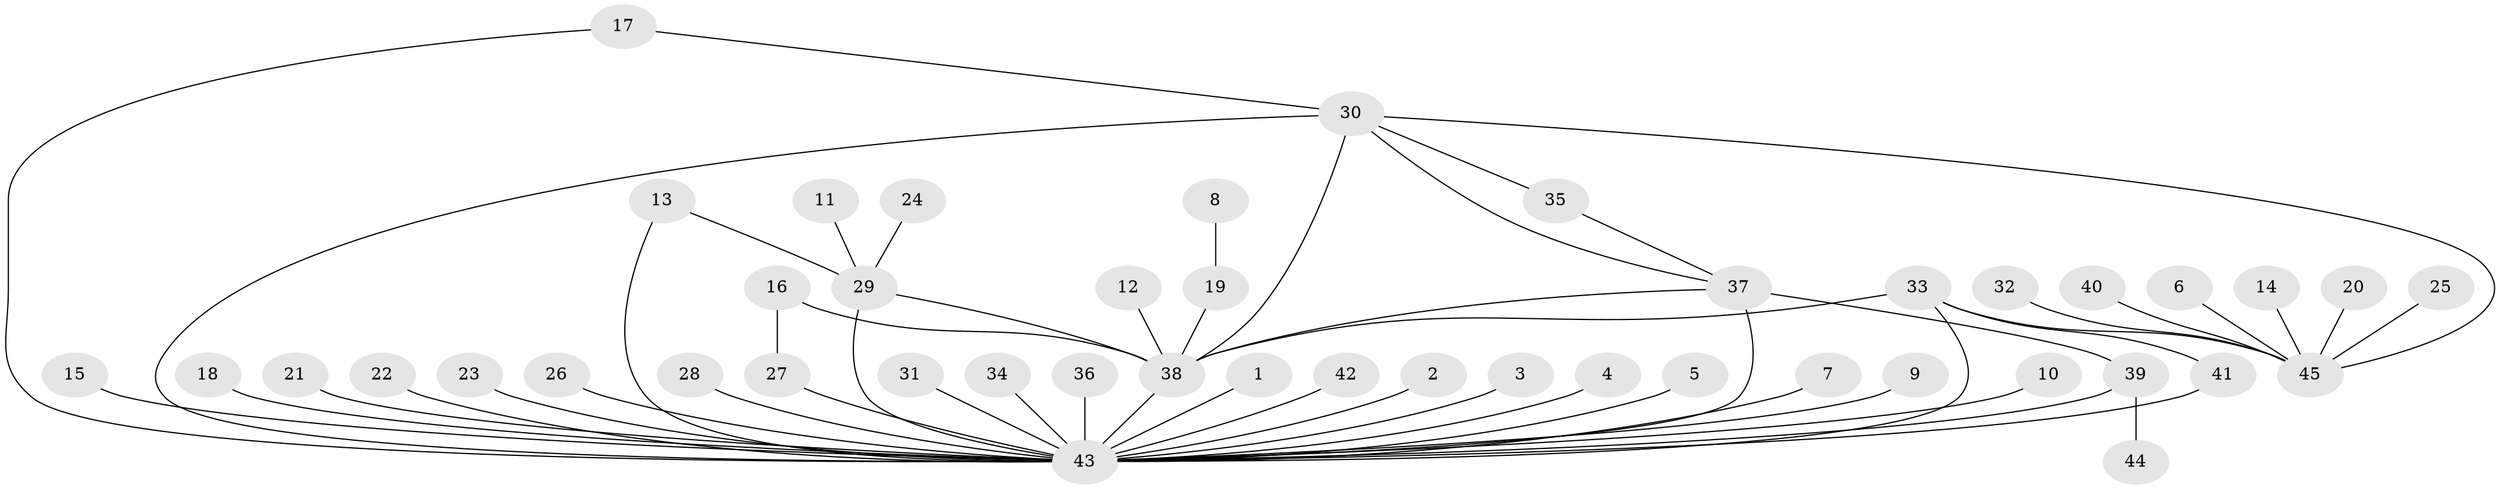 // original degree distribution, {14: 0.006711409395973154, 42: 0.006711409395973154, 9: 0.020134228187919462, 1: 0.6241610738255033, 4: 0.053691275167785234, 7: 0.013422818791946308, 8: 0.006711409395973154, 5: 0.020134228187919462, 2: 0.18791946308724833, 12: 0.006711409395973154, 3: 0.04697986577181208, 6: 0.006711409395973154}
// Generated by graph-tools (version 1.1) at 2025/36/03/04/25 23:36:51]
// undirected, 45 vertices, 56 edges
graph export_dot {
  node [color=gray90,style=filled];
  1;
  2;
  3;
  4;
  5;
  6;
  7;
  8;
  9;
  10;
  11;
  12;
  13;
  14;
  15;
  16;
  17;
  18;
  19;
  20;
  21;
  22;
  23;
  24;
  25;
  26;
  27;
  28;
  29;
  30;
  31;
  32;
  33;
  34;
  35;
  36;
  37;
  38;
  39;
  40;
  41;
  42;
  43;
  44;
  45;
  1 -- 43 [weight=1.0];
  2 -- 43 [weight=1.0];
  3 -- 43 [weight=1.0];
  4 -- 43 [weight=1.0];
  5 -- 43 [weight=1.0];
  6 -- 45 [weight=1.0];
  7 -- 43 [weight=1.0];
  8 -- 19 [weight=1.0];
  9 -- 43 [weight=1.0];
  10 -- 43 [weight=1.0];
  11 -- 29 [weight=1.0];
  12 -- 38 [weight=1.0];
  13 -- 29 [weight=1.0];
  13 -- 43 [weight=1.0];
  14 -- 45 [weight=1.0];
  15 -- 43 [weight=1.0];
  16 -- 27 [weight=1.0];
  16 -- 38 [weight=1.0];
  17 -- 30 [weight=1.0];
  17 -- 43 [weight=1.0];
  18 -- 43 [weight=1.0];
  19 -- 38 [weight=1.0];
  20 -- 45 [weight=1.0];
  21 -- 43 [weight=1.0];
  22 -- 43 [weight=2.0];
  23 -- 43 [weight=1.0];
  24 -- 29 [weight=1.0];
  25 -- 45 [weight=1.0];
  26 -- 43 [weight=1.0];
  27 -- 43 [weight=1.0];
  28 -- 43 [weight=1.0];
  29 -- 38 [weight=1.0];
  29 -- 43 [weight=1.0];
  30 -- 35 [weight=1.0];
  30 -- 37 [weight=1.0];
  30 -- 38 [weight=1.0];
  30 -- 43 [weight=2.0];
  30 -- 45 [weight=2.0];
  31 -- 43 [weight=1.0];
  32 -- 45 [weight=1.0];
  33 -- 38 [weight=2.0];
  33 -- 41 [weight=1.0];
  33 -- 43 [weight=2.0];
  33 -- 45 [weight=1.0];
  34 -- 43 [weight=1.0];
  35 -- 37 [weight=1.0];
  36 -- 43 [weight=1.0];
  37 -- 38 [weight=1.0];
  37 -- 39 [weight=1.0];
  37 -- 43 [weight=2.0];
  38 -- 43 [weight=1.0];
  39 -- 43 [weight=1.0];
  39 -- 44 [weight=1.0];
  40 -- 45 [weight=1.0];
  41 -- 43 [weight=1.0];
  42 -- 43 [weight=1.0];
}

